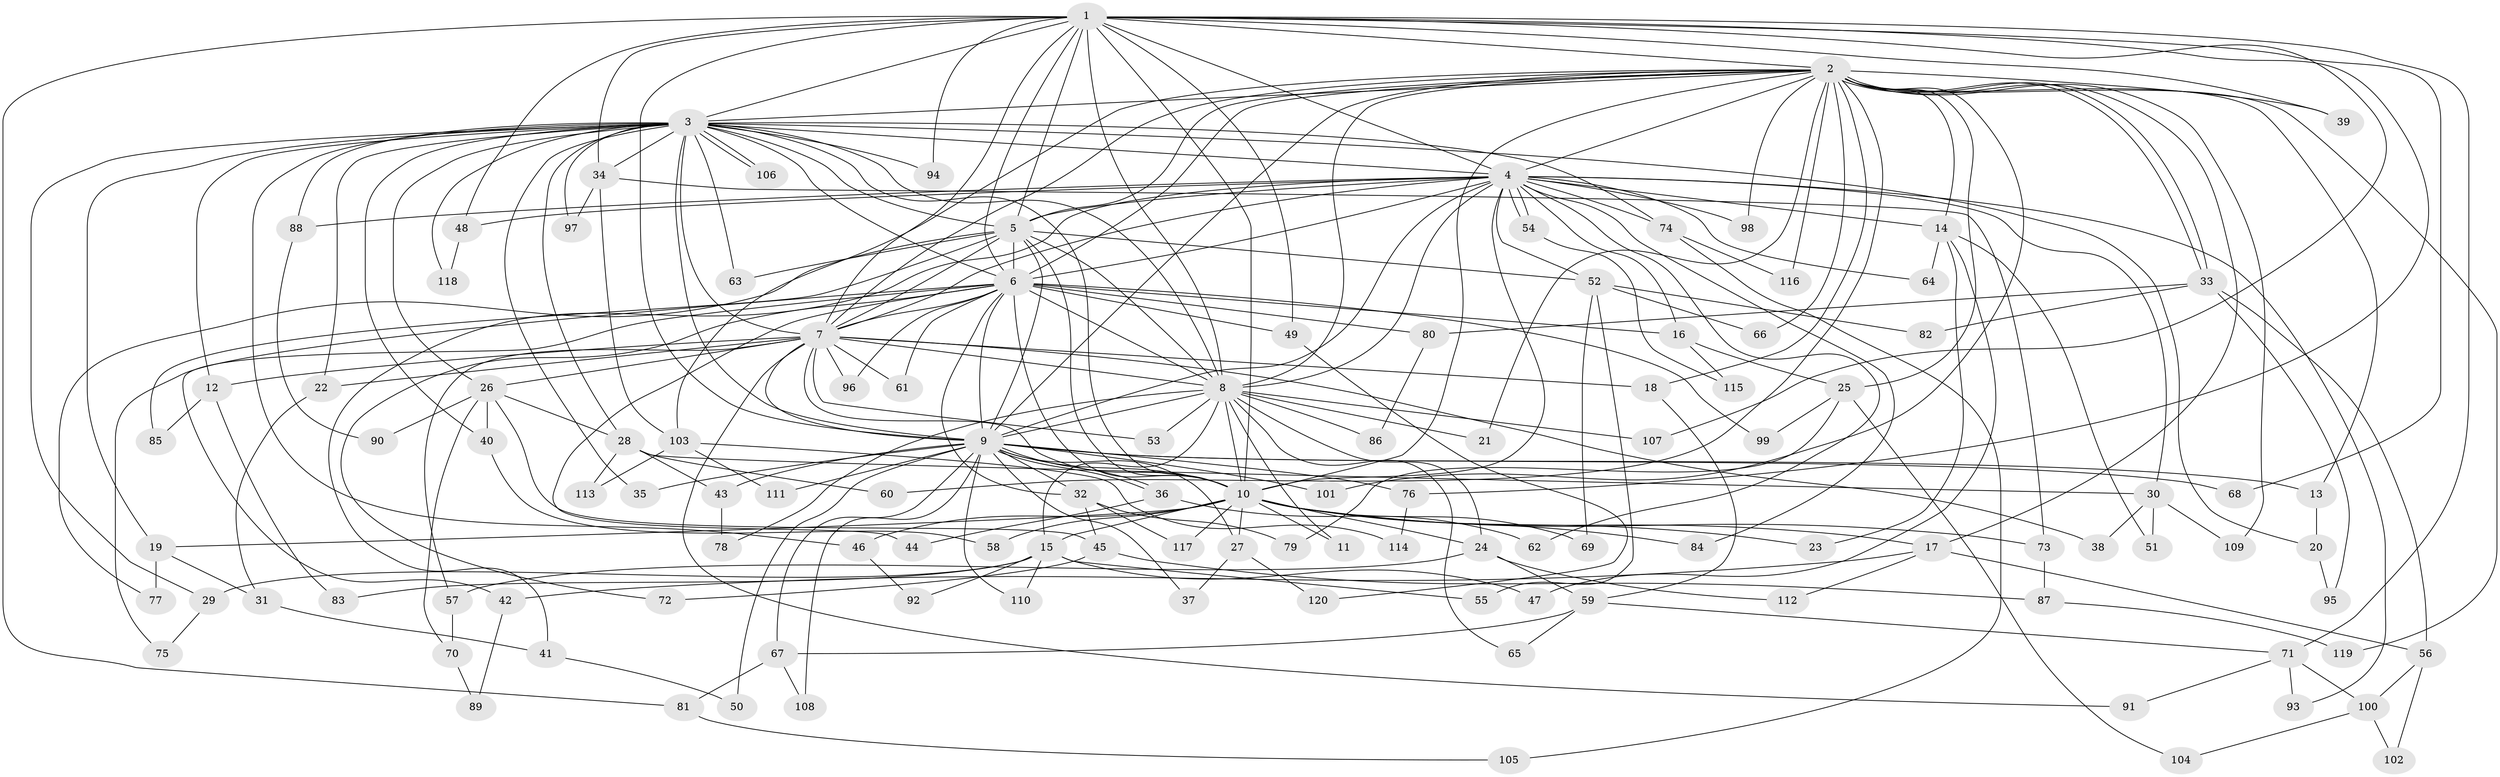 // Generated by graph-tools (version 1.1) at 2025/34/03/09/25 02:34:59]
// undirected, 120 vertices, 265 edges
graph export_dot {
graph [start="1"]
  node [color=gray90,style=filled];
  1;
  2;
  3;
  4;
  5;
  6;
  7;
  8;
  9;
  10;
  11;
  12;
  13;
  14;
  15;
  16;
  17;
  18;
  19;
  20;
  21;
  22;
  23;
  24;
  25;
  26;
  27;
  28;
  29;
  30;
  31;
  32;
  33;
  34;
  35;
  36;
  37;
  38;
  39;
  40;
  41;
  42;
  43;
  44;
  45;
  46;
  47;
  48;
  49;
  50;
  51;
  52;
  53;
  54;
  55;
  56;
  57;
  58;
  59;
  60;
  61;
  62;
  63;
  64;
  65;
  66;
  67;
  68;
  69;
  70;
  71;
  72;
  73;
  74;
  75;
  76;
  77;
  78;
  79;
  80;
  81;
  82;
  83;
  84;
  85;
  86;
  87;
  88;
  89;
  90;
  91;
  92;
  93;
  94;
  95;
  96;
  97;
  98;
  99;
  100;
  101;
  102;
  103;
  104;
  105;
  106;
  107;
  108;
  109;
  110;
  111;
  112;
  113;
  114;
  115;
  116;
  117;
  118;
  119;
  120;
  1 -- 2;
  1 -- 3;
  1 -- 4;
  1 -- 5;
  1 -- 6;
  1 -- 7;
  1 -- 8;
  1 -- 9;
  1 -- 10;
  1 -- 34;
  1 -- 39;
  1 -- 48;
  1 -- 49;
  1 -- 68;
  1 -- 71;
  1 -- 76;
  1 -- 81;
  1 -- 94;
  1 -- 107;
  2 -- 3;
  2 -- 4;
  2 -- 5;
  2 -- 6;
  2 -- 7;
  2 -- 8;
  2 -- 9;
  2 -- 10;
  2 -- 13;
  2 -- 14;
  2 -- 17;
  2 -- 18;
  2 -- 21;
  2 -- 25;
  2 -- 33;
  2 -- 33;
  2 -- 39;
  2 -- 60;
  2 -- 66;
  2 -- 98;
  2 -- 101;
  2 -- 103;
  2 -- 109;
  2 -- 116;
  2 -- 119;
  3 -- 4;
  3 -- 5;
  3 -- 6;
  3 -- 7;
  3 -- 8;
  3 -- 9;
  3 -- 10;
  3 -- 12;
  3 -- 19;
  3 -- 20;
  3 -- 22;
  3 -- 26;
  3 -- 28;
  3 -- 29;
  3 -- 34;
  3 -- 35;
  3 -- 40;
  3 -- 46;
  3 -- 63;
  3 -- 74;
  3 -- 88;
  3 -- 94;
  3 -- 97;
  3 -- 106;
  3 -- 106;
  3 -- 118;
  4 -- 5;
  4 -- 6;
  4 -- 7;
  4 -- 8;
  4 -- 9;
  4 -- 10;
  4 -- 14;
  4 -- 16;
  4 -- 30;
  4 -- 41;
  4 -- 48;
  4 -- 52;
  4 -- 54;
  4 -- 54;
  4 -- 62;
  4 -- 64;
  4 -- 74;
  4 -- 84;
  4 -- 88;
  4 -- 93;
  4 -- 98;
  5 -- 6;
  5 -- 7;
  5 -- 8;
  5 -- 9;
  5 -- 10;
  5 -- 52;
  5 -- 63;
  5 -- 77;
  5 -- 85;
  6 -- 7;
  6 -- 8;
  6 -- 9;
  6 -- 10;
  6 -- 16;
  6 -- 32;
  6 -- 42;
  6 -- 44;
  6 -- 49;
  6 -- 61;
  6 -- 72;
  6 -- 75;
  6 -- 80;
  6 -- 96;
  6 -- 99;
  7 -- 8;
  7 -- 9;
  7 -- 10;
  7 -- 12;
  7 -- 18;
  7 -- 22;
  7 -- 26;
  7 -- 38;
  7 -- 53;
  7 -- 57;
  7 -- 61;
  7 -- 91;
  7 -- 96;
  8 -- 9;
  8 -- 10;
  8 -- 11;
  8 -- 15;
  8 -- 21;
  8 -- 24;
  8 -- 53;
  8 -- 65;
  8 -- 78;
  8 -- 86;
  8 -- 107;
  9 -- 10;
  9 -- 13;
  9 -- 27;
  9 -- 32;
  9 -- 35;
  9 -- 36;
  9 -- 36;
  9 -- 37;
  9 -- 43;
  9 -- 50;
  9 -- 67;
  9 -- 68;
  9 -- 76;
  9 -- 101;
  9 -- 108;
  9 -- 110;
  9 -- 111;
  10 -- 11;
  10 -- 15;
  10 -- 17;
  10 -- 19;
  10 -- 23;
  10 -- 24;
  10 -- 27;
  10 -- 46;
  10 -- 58;
  10 -- 69;
  10 -- 73;
  10 -- 84;
  10 -- 117;
  12 -- 83;
  12 -- 85;
  13 -- 20;
  14 -- 23;
  14 -- 47;
  14 -- 51;
  14 -- 64;
  15 -- 29;
  15 -- 47;
  15 -- 55;
  15 -- 83;
  15 -- 92;
  15 -- 110;
  16 -- 25;
  16 -- 115;
  17 -- 42;
  17 -- 56;
  17 -- 112;
  18 -- 59;
  19 -- 31;
  19 -- 77;
  20 -- 95;
  22 -- 31;
  24 -- 57;
  24 -- 59;
  24 -- 112;
  25 -- 79;
  25 -- 99;
  25 -- 104;
  26 -- 28;
  26 -- 40;
  26 -- 45;
  26 -- 70;
  26 -- 90;
  27 -- 37;
  27 -- 120;
  28 -- 30;
  28 -- 43;
  28 -- 60;
  28 -- 113;
  29 -- 75;
  30 -- 38;
  30 -- 51;
  30 -- 109;
  31 -- 41;
  32 -- 45;
  32 -- 79;
  32 -- 117;
  33 -- 56;
  33 -- 80;
  33 -- 82;
  33 -- 95;
  34 -- 73;
  34 -- 97;
  34 -- 103;
  36 -- 44;
  36 -- 62;
  40 -- 58;
  41 -- 50;
  42 -- 89;
  43 -- 78;
  45 -- 72;
  45 -- 87;
  46 -- 92;
  48 -- 118;
  49 -- 120;
  52 -- 55;
  52 -- 66;
  52 -- 69;
  52 -- 82;
  54 -- 115;
  56 -- 100;
  56 -- 102;
  57 -- 70;
  59 -- 65;
  59 -- 67;
  59 -- 71;
  67 -- 81;
  67 -- 108;
  70 -- 89;
  71 -- 91;
  71 -- 93;
  71 -- 100;
  73 -- 87;
  74 -- 105;
  74 -- 116;
  76 -- 114;
  80 -- 86;
  81 -- 105;
  87 -- 119;
  88 -- 90;
  100 -- 102;
  100 -- 104;
  103 -- 111;
  103 -- 113;
  103 -- 114;
}
